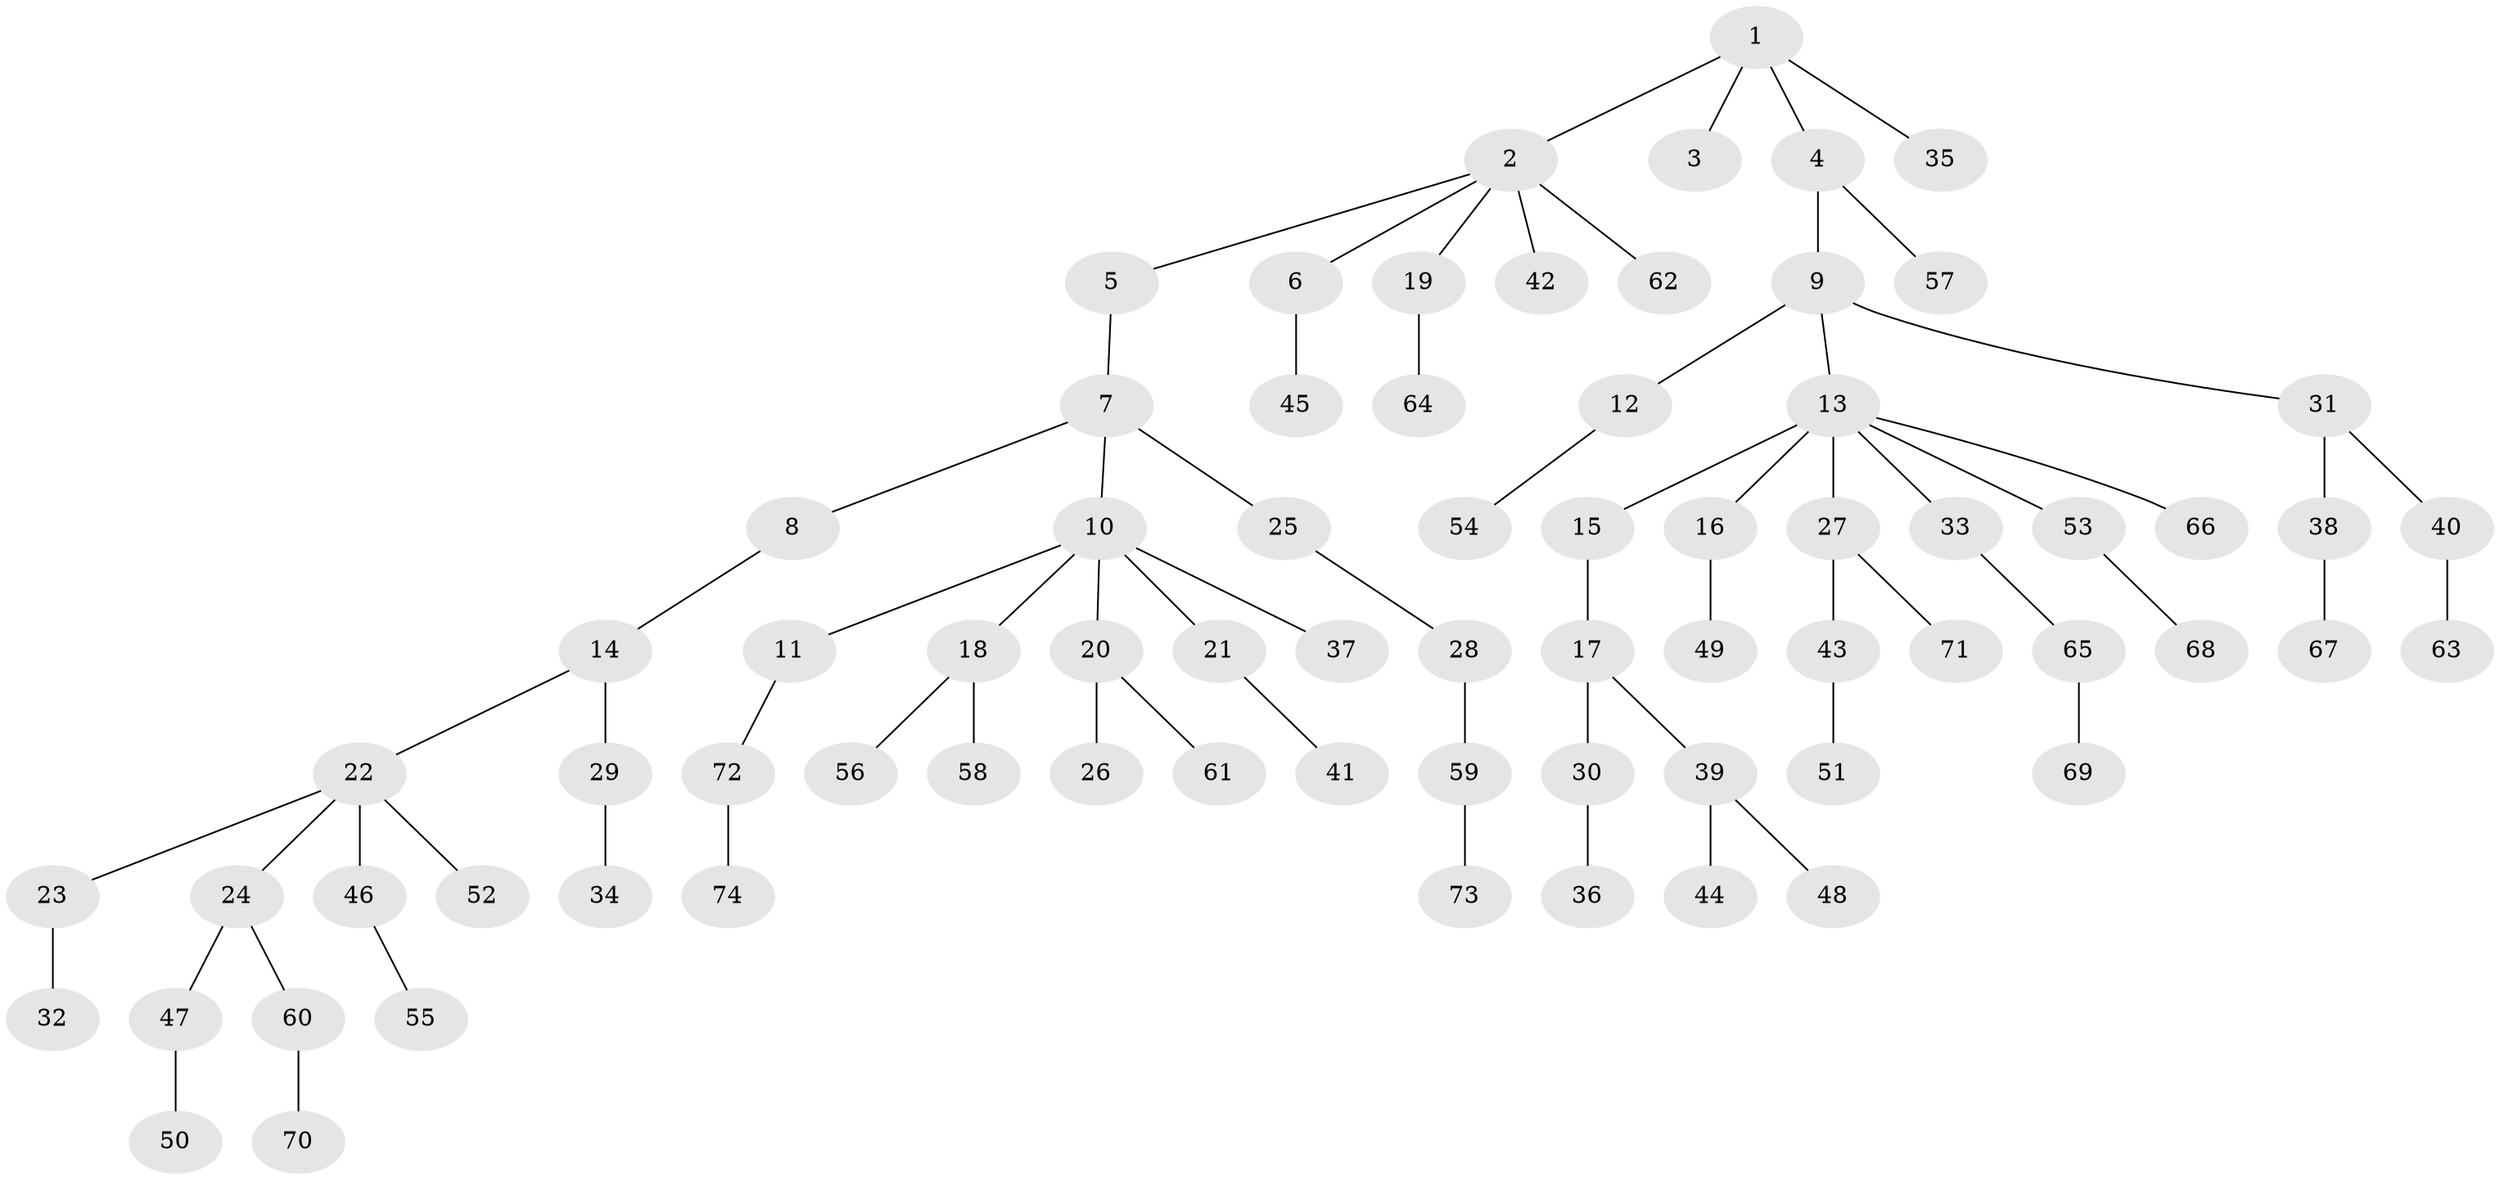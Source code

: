 // Generated by graph-tools (version 1.1) at 2025/26/03/09/25 03:26:23]
// undirected, 74 vertices, 73 edges
graph export_dot {
graph [start="1"]
  node [color=gray90,style=filled];
  1;
  2;
  3;
  4;
  5;
  6;
  7;
  8;
  9;
  10;
  11;
  12;
  13;
  14;
  15;
  16;
  17;
  18;
  19;
  20;
  21;
  22;
  23;
  24;
  25;
  26;
  27;
  28;
  29;
  30;
  31;
  32;
  33;
  34;
  35;
  36;
  37;
  38;
  39;
  40;
  41;
  42;
  43;
  44;
  45;
  46;
  47;
  48;
  49;
  50;
  51;
  52;
  53;
  54;
  55;
  56;
  57;
  58;
  59;
  60;
  61;
  62;
  63;
  64;
  65;
  66;
  67;
  68;
  69;
  70;
  71;
  72;
  73;
  74;
  1 -- 2;
  1 -- 3;
  1 -- 4;
  1 -- 35;
  2 -- 5;
  2 -- 6;
  2 -- 19;
  2 -- 42;
  2 -- 62;
  4 -- 9;
  4 -- 57;
  5 -- 7;
  6 -- 45;
  7 -- 8;
  7 -- 10;
  7 -- 25;
  8 -- 14;
  9 -- 12;
  9 -- 13;
  9 -- 31;
  10 -- 11;
  10 -- 18;
  10 -- 20;
  10 -- 21;
  10 -- 37;
  11 -- 72;
  12 -- 54;
  13 -- 15;
  13 -- 16;
  13 -- 27;
  13 -- 33;
  13 -- 53;
  13 -- 66;
  14 -- 22;
  14 -- 29;
  15 -- 17;
  16 -- 49;
  17 -- 30;
  17 -- 39;
  18 -- 56;
  18 -- 58;
  19 -- 64;
  20 -- 26;
  20 -- 61;
  21 -- 41;
  22 -- 23;
  22 -- 24;
  22 -- 46;
  22 -- 52;
  23 -- 32;
  24 -- 47;
  24 -- 60;
  25 -- 28;
  27 -- 43;
  27 -- 71;
  28 -- 59;
  29 -- 34;
  30 -- 36;
  31 -- 38;
  31 -- 40;
  33 -- 65;
  38 -- 67;
  39 -- 44;
  39 -- 48;
  40 -- 63;
  43 -- 51;
  46 -- 55;
  47 -- 50;
  53 -- 68;
  59 -- 73;
  60 -- 70;
  65 -- 69;
  72 -- 74;
}
